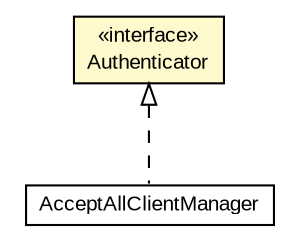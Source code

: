 #!/usr/local/bin/dot
#
# Class diagram 
# Generated by UMLGraph version R5_6-24-gf6e263 (http://www.umlgraph.org/)
#

digraph G {
	edge [fontname="arial",fontsize=10,labelfontname="arial",labelfontsize=10];
	node [fontname="arial",fontsize=10,shape=plaintext];
	nodesep=0.25;
	ranksep=0.5;
	// net.trajano.openidconnect.sample.AcceptAllClientManager
	c2596 [label=<<table title="net.trajano.openidconnect.sample.AcceptAllClientManager" border="0" cellborder="1" cellspacing="0" cellpadding="2" port="p" href="../../sample/AcceptAllClientManager.html">
		<tr><td><table border="0" cellspacing="0" cellpadding="1">
<tr><td align="center" balign="center"> AcceptAllClientManager </td></tr>
		</table></td></tr>
		</table>>, URL="../../sample/AcceptAllClientManager.html", fontname="arial", fontcolor="black", fontsize=10.0];
	// net.trajano.openidconnect.provider.spi.Authenticator
	c2619 [label=<<table title="net.trajano.openidconnect.provider.spi.Authenticator" border="0" cellborder="1" cellspacing="0" cellpadding="2" port="p" bgcolor="lemonChiffon" href="./Authenticator.html">
		<tr><td><table border="0" cellspacing="0" cellpadding="1">
<tr><td align="center" balign="center"> &#171;interface&#187; </td></tr>
<tr><td align="center" balign="center"> Authenticator </td></tr>
		</table></td></tr>
		</table>>, URL="./Authenticator.html", fontname="arial", fontcolor="black", fontsize=10.0];
	//net.trajano.openidconnect.sample.AcceptAllClientManager implements net.trajano.openidconnect.provider.spi.Authenticator
	c2619:p -> c2596:p [dir=back,arrowtail=empty,style=dashed];
}


